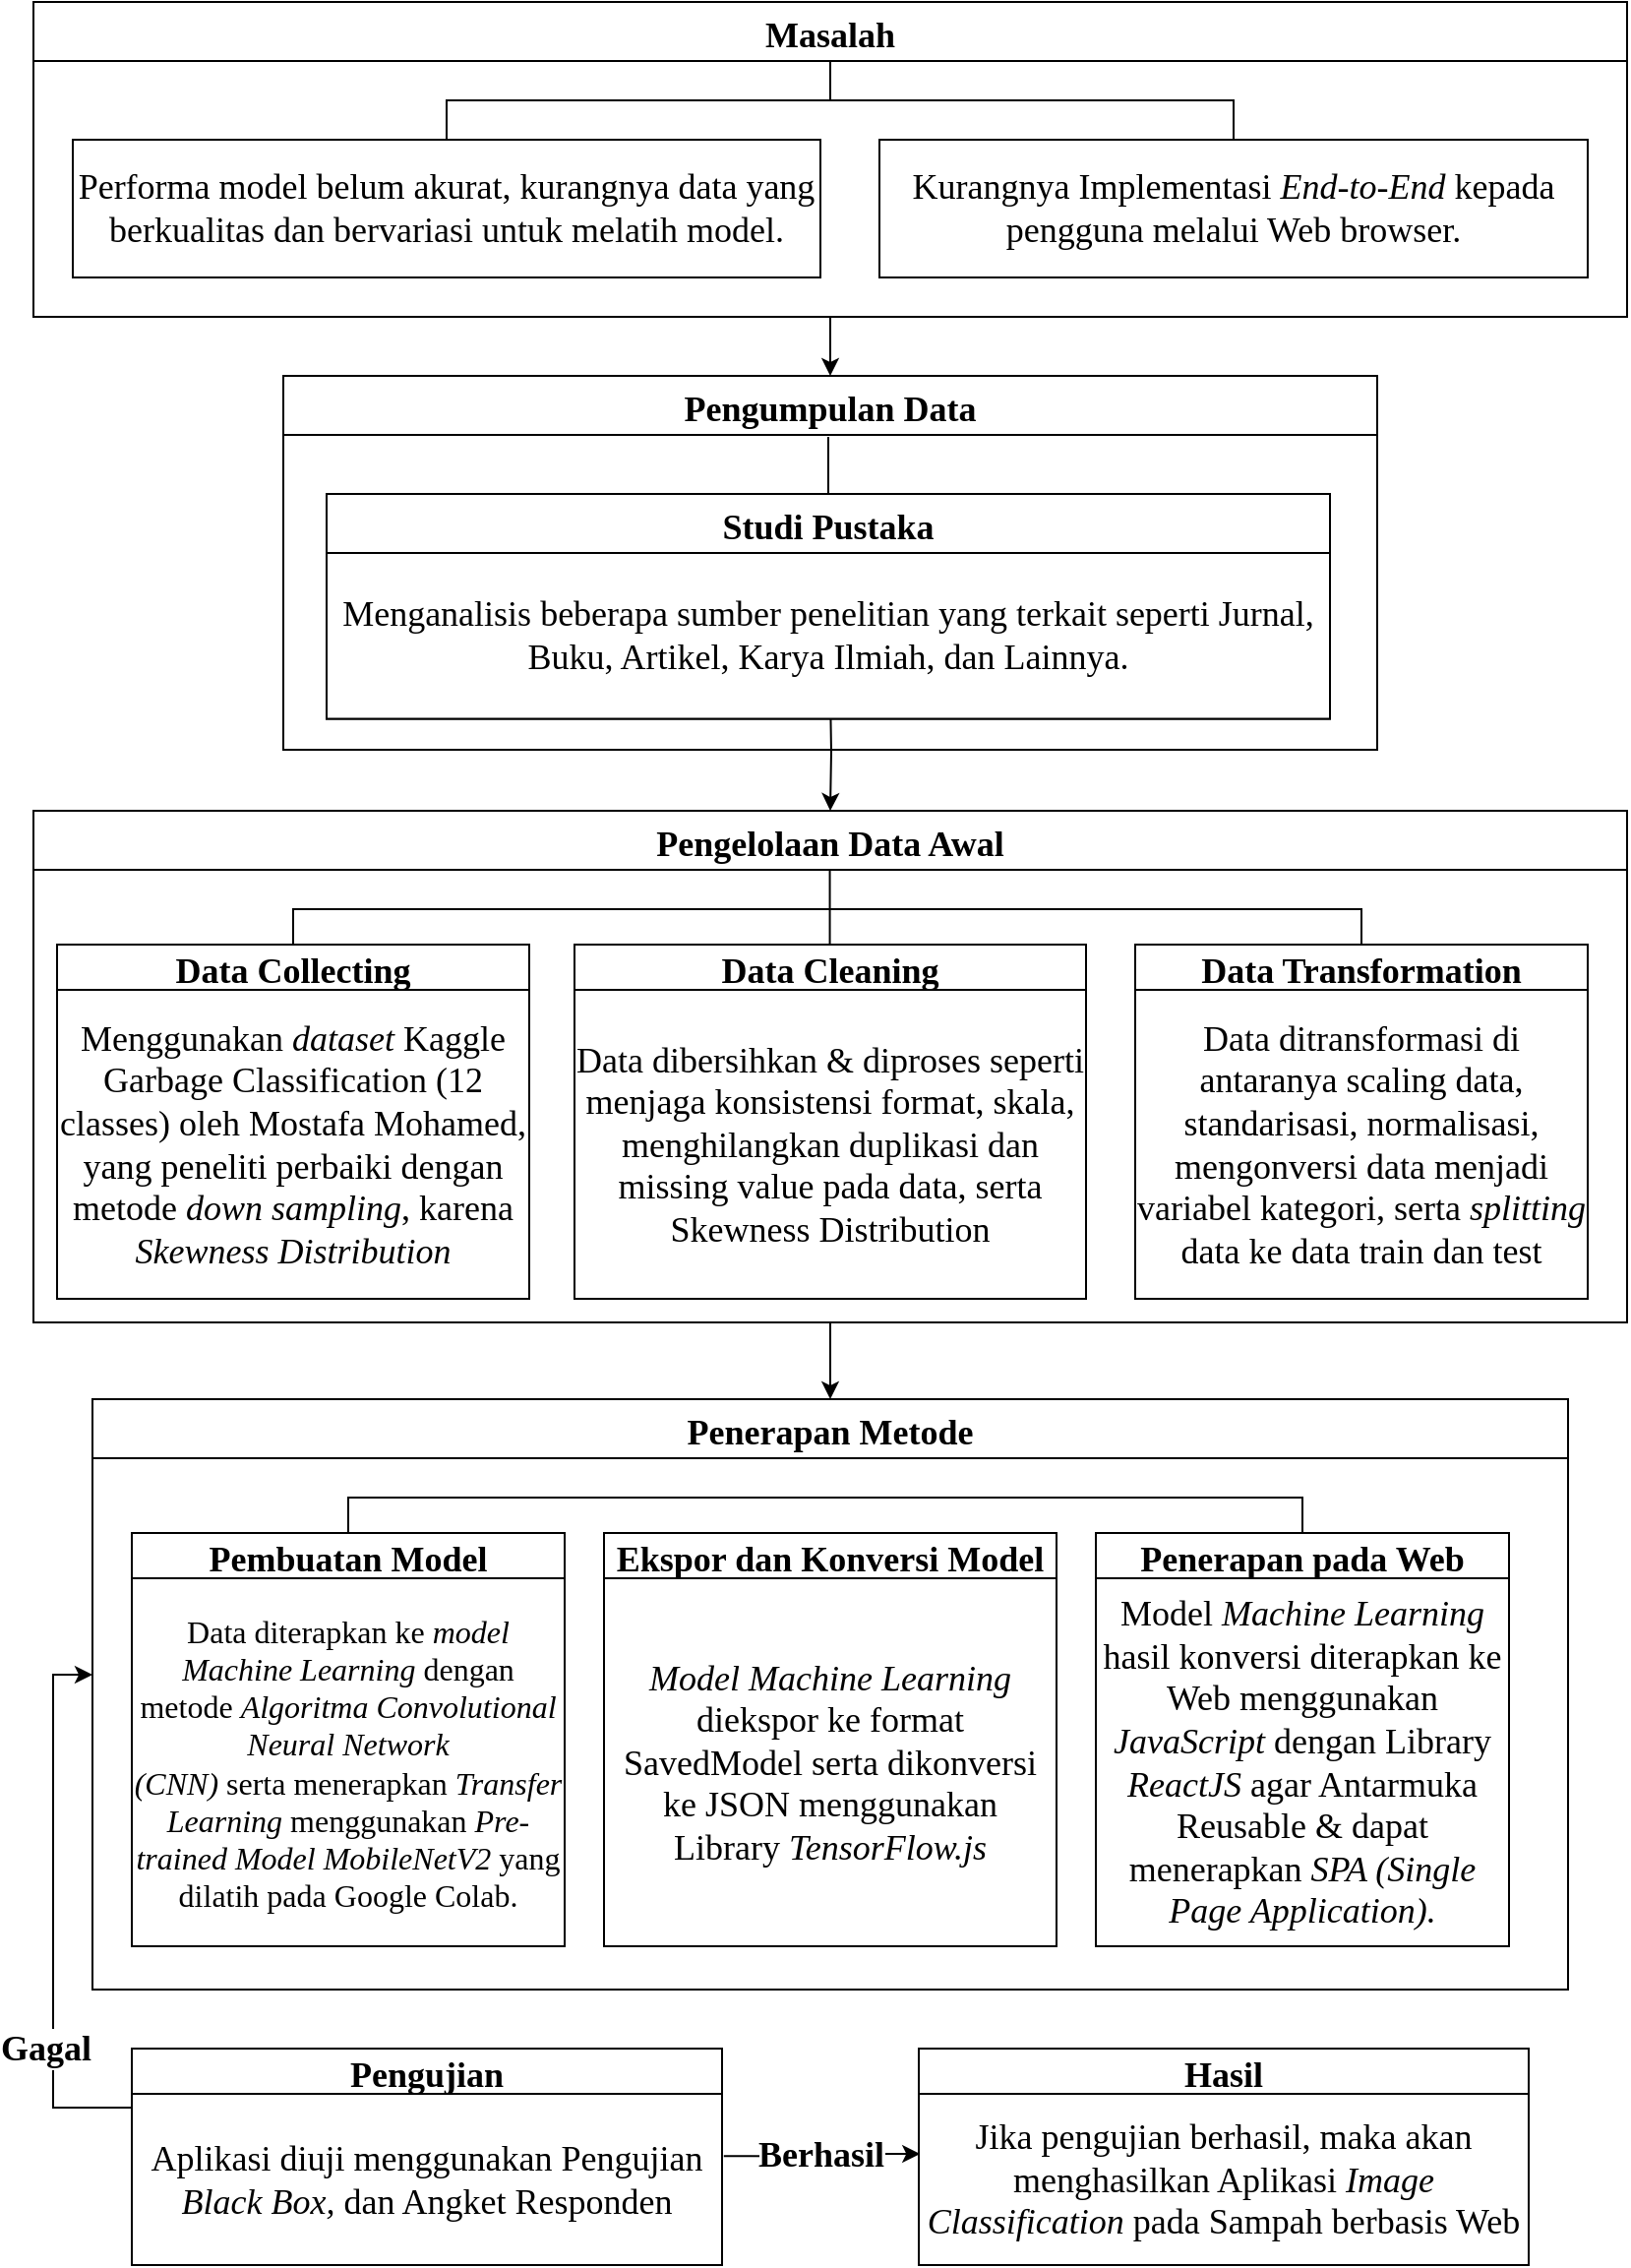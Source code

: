 <mxfile version="20.2.3" type="github">
  <diagram id="ftpVaE4ZrUkqRL97NRIl" name="Page-1">
    <mxGraphModel dx="2565" dy="4458" grid="1" gridSize="10" guides="1" tooltips="1" connect="1" arrows="1" fold="1" page="1" pageScale="1" pageWidth="827" pageHeight="1169" math="0" shadow="0">
      <root>
        <mxCell id="0" />
        <mxCell id="1" parent="0" />
        <mxCell id="FPoC3J4e7JrbTw-nTRbA-78" style="edgeStyle=orthogonalEdgeStyle;rounded=0;orthogonalLoop=1;jettySize=auto;html=1;exitX=0.5;exitY=1;exitDx=0;exitDy=0;entryX=0.5;entryY=0;entryDx=0;entryDy=0;fontFamily=Helvetica;fontSize=12;" parent="1" source="FPoC3J4e7JrbTw-nTRbA-2" target="FPoC3J4e7JrbTw-nTRbA-18" edge="1">
          <mxGeometry relative="1" as="geometry" />
        </mxCell>
        <mxCell id="FPoC3J4e7JrbTw-nTRbA-2" value="Masalah" style="swimlane;fontSize=18;startSize=30;fontFamily=Times New Roman;" parent="1" vertex="1">
          <mxGeometry x="10" y="-3500" width="810" height="160" as="geometry" />
        </mxCell>
        <mxCell id="FPoC3J4e7JrbTw-nTRbA-6" value="&lt;span style=&quot;font-size: 18px;&quot;&gt;Performa model belum akurat, kurangnya data yang berkualitas dan bervariasi untuk melatih model.&lt;/span&gt;" style="rounded=0;whiteSpace=wrap;html=1;fontFamily=Times New Roman;fontSize=18;" parent="FPoC3J4e7JrbTw-nTRbA-2" vertex="1">
          <mxGeometry x="20" y="70" width="380" height="70" as="geometry" />
        </mxCell>
        <mxCell id="FPoC3J4e7JrbTw-nTRbA-73" value="" style="endArrow=none;html=1;rounded=0;fontFamily=Helvetica;fontSize=12;exitX=0.5;exitY=0;exitDx=0;exitDy=0;" parent="FPoC3J4e7JrbTw-nTRbA-2" edge="1" source="FPoC3J4e7JrbTw-nTRbA-6">
          <mxGeometry width="50" height="50" relative="1" as="geometry">
            <mxPoint x="125" y="70" as="sourcePoint" />
            <mxPoint x="405" y="30" as="targetPoint" />
            <Array as="points">
              <mxPoint x="210" y="50" />
              <mxPoint x="405" y="50" />
            </Array>
          </mxGeometry>
        </mxCell>
        <mxCell id="Plyw5mVZVksHr3dbfB8L-2" value="&lt;span style=&quot;font-size: 18px;&quot;&gt;Kurangnya Implementasi &lt;i style=&quot;font-size: 18px;&quot;&gt;End-to-End&lt;/i&gt; kepada pengguna melalui Web browser.&lt;/span&gt;" style="rounded=0;whiteSpace=wrap;html=1;fontSize=18;fontFamily=Times New Roman;" vertex="1" parent="FPoC3J4e7JrbTw-nTRbA-2">
          <mxGeometry x="430" y="70" width="360" height="70" as="geometry" />
        </mxCell>
        <mxCell id="FPoC3J4e7JrbTw-nTRbA-54" style="edgeStyle=orthogonalEdgeStyle;rounded=0;orthogonalLoop=1;jettySize=auto;html=1;exitX=0.5;exitY=1;exitDx=0;exitDy=0;fontFamily=Helvetica;fontSize=12;" parent="1" target="FPoC3J4e7JrbTw-nTRbA-55" edge="1">
          <mxGeometry relative="1" as="geometry">
            <mxPoint x="414.842" y="-2930" as="targetPoint" />
            <mxPoint x="415" y="-3150" as="sourcePoint" />
          </mxGeometry>
        </mxCell>
        <mxCell id="FPoC3J4e7JrbTw-nTRbA-18" value="Pengumpulan Data" style="swimlane;fontSize=18;startSize=30;fontFamily=Times New Roman;" parent="1" vertex="1">
          <mxGeometry x="137" y="-3310" width="556" height="190" as="geometry" />
        </mxCell>
        <mxCell id="FPoC3J4e7JrbTw-nTRbA-53" value="" style="group" parent="FPoC3J4e7JrbTw-nTRbA-18" vertex="1" connectable="0">
          <mxGeometry x="24" y="31" width="510" height="219" as="geometry" />
        </mxCell>
        <mxCell id="FPoC3J4e7JrbTw-nTRbA-35" value="Studi Pustaka" style="swimlane;fontSize=18;fontFamily=Times New Roman;startSize=30;" parent="FPoC3J4e7JrbTw-nTRbA-53" vertex="1">
          <mxGeometry x="-2" y="29" width="510" height="114.26" as="geometry" />
        </mxCell>
        <mxCell id="FPoC3J4e7JrbTw-nTRbA-41" value="&lt;font style=&quot;font-size: 18px;&quot;&gt;Menganalisis beberapa sumber penelitian yang terkait seperti Jurnal, Buku, Artikel, Karya Ilmiah, dan Lainnya.&lt;/font&gt;" style="rounded=0;whiteSpace=wrap;html=1;fontFamily=Times New Roman;fontSize=12;" parent="FPoC3J4e7JrbTw-nTRbA-35" vertex="1">
          <mxGeometry y="30" width="510" height="84.26" as="geometry" />
        </mxCell>
        <mxCell id="FPoC3J4e7JrbTw-nTRbA-50" value="" style="endArrow=none;html=1;rounded=0;fontFamily=Helvetica;fontSize=12;" parent="FPoC3J4e7JrbTw-nTRbA-53" edge="1">
          <mxGeometry width="50" height="50" relative="1" as="geometry">
            <mxPoint x="253" y="28.565" as="sourcePoint" />
            <mxPoint x="253" as="targetPoint" />
          </mxGeometry>
        </mxCell>
        <mxCell id="U5f-m4eWwpbkQe5mS7gN-12" style="edgeStyle=orthogonalEdgeStyle;rounded=0;orthogonalLoop=1;jettySize=auto;html=1;exitX=0.5;exitY=1;exitDx=0;exitDy=0;entryX=0.5;entryY=0;entryDx=0;entryDy=0;fontSize=10;" parent="1" source="FPoC3J4e7JrbTw-nTRbA-55" target="U5f-m4eWwpbkQe5mS7gN-1" edge="1">
          <mxGeometry relative="1" as="geometry" />
        </mxCell>
        <mxCell id="FPoC3J4e7JrbTw-nTRbA-55" value="Pengelolaan Data Awal" style="swimlane;fontFamily=Times New Roman;fontSize=18;startSize=30;" parent="1" vertex="1">
          <mxGeometry x="10" y="-3089" width="810" height="260" as="geometry" />
        </mxCell>
        <mxCell id="FPoC3J4e7JrbTw-nTRbA-57" value="Data Collecting" style="swimlane;fontFamily=Times New Roman;fontSize=18;" parent="FPoC3J4e7JrbTw-nTRbA-55" vertex="1">
          <mxGeometry x="12" y="68" width="240" height="180" as="geometry" />
        </mxCell>
        <mxCell id="Pu13_7xQ0A8VnXWu68sf-4" value="&lt;font style=&quot;font-size: 18px;&quot;&gt;&lt;span style=&quot;background-color: initial; font-size: 18px;&quot;&gt;Menggunakan &lt;i style=&quot;font-size: 18px;&quot;&gt;dataset &lt;/i&gt;Kaggle Garbage Classification (12 classes) oleh Mostafa Mohamed, yang peneliti perbaiki dengan metode &lt;i style=&quot;font-size: 18px;&quot;&gt;down sampling&lt;/i&gt;, karena &lt;i style=&quot;font-size: 18px;&quot;&gt;Skewness Distribution&lt;/i&gt;&lt;br style=&quot;font-size: 18px;&quot;&gt;&lt;/span&gt;&lt;/font&gt;" style="rounded=0;whiteSpace=wrap;html=1;fontFamily=Times New Roman;fontSize=18;" parent="FPoC3J4e7JrbTw-nTRbA-57" vertex="1">
          <mxGeometry y="23" width="240" height="157" as="geometry" />
        </mxCell>
        <mxCell id="FPoC3J4e7JrbTw-nTRbA-59" value="Data Cleaning" style="swimlane;fontFamily=Times New Roman;fontSize=18;" parent="FPoC3J4e7JrbTw-nTRbA-55" vertex="1">
          <mxGeometry x="275" y="68" width="260" height="180" as="geometry" />
        </mxCell>
        <mxCell id="Pu13_7xQ0A8VnXWu68sf-6" value="&lt;font face=&quot;Times New Roman&quot; style=&quot;font-size: 18px;&quot;&gt;Data dibersihkan &amp;amp; diproses seperti menjaga konsistensi format, skala, menghilangkan duplikasi dan missing value pada data, serta Skewness Distribution&lt;/font&gt;" style="rounded=0;whiteSpace=wrap;html=1;fontFamily=Helvetica;fontSize=12;" parent="FPoC3J4e7JrbTw-nTRbA-59" vertex="1">
          <mxGeometry y="23" width="260" height="157" as="geometry" />
        </mxCell>
        <mxCell id="Pu13_7xQ0A8VnXWu68sf-10" value="" style="endArrow=none;html=1;rounded=0;fontSize=10;entryX=0.5;entryY=0;entryDx=0;entryDy=0;exitX=0.5;exitY=0;exitDx=0;exitDy=0;" parent="FPoC3J4e7JrbTw-nTRbA-55" target="FPoC3J4e7JrbTw-nTRbA-60" edge="1" source="FPoC3J4e7JrbTw-nTRbA-57">
          <mxGeometry width="50" height="50" relative="1" as="geometry">
            <mxPoint x="83" y="68" as="sourcePoint" />
            <mxPoint x="263" y="50" as="targetPoint" />
            <Array as="points">
              <mxPoint x="132" y="50" />
              <mxPoint x="273" y="50" />
              <mxPoint x="675" y="50" />
            </Array>
          </mxGeometry>
        </mxCell>
        <mxCell id="FPoC3J4e7JrbTw-nTRbA-60" value="Data Transformation" style="swimlane;fontFamily=Times New Roman;fontSize=18;" parent="FPoC3J4e7JrbTw-nTRbA-55" vertex="1">
          <mxGeometry x="560" y="68" width="230" height="180" as="geometry" />
        </mxCell>
        <mxCell id="Pu13_7xQ0A8VnXWu68sf-9" value="&lt;font style=&quot;font-size: 18px;&quot;&gt;Data ditransformasi di antaranya scaling data, standarisasi, normalisasi, mengonversi data menjadi variabel kategori, serta &lt;i style=&quot;font-size: 18px;&quot;&gt;splitting&lt;/i&gt; data ke data train dan test&lt;/font&gt;" style="rounded=0;whiteSpace=wrap;html=1;fontFamily=Times New Roman;fontSize=18;" parent="FPoC3J4e7JrbTw-nTRbA-60" vertex="1">
          <mxGeometry y="23" width="230" height="157" as="geometry" />
        </mxCell>
        <mxCell id="Plyw5mVZVksHr3dbfB8L-9" value="" style="endArrow=none;html=1;rounded=0;fontSize=10;exitX=0.5;exitY=0;exitDx=0;exitDy=0;" edge="1" parent="FPoC3J4e7JrbTw-nTRbA-55">
          <mxGeometry width="50" height="50" relative="1" as="geometry">
            <mxPoint x="404.78" y="68" as="sourcePoint" />
            <mxPoint x="404.78" y="30" as="targetPoint" />
          </mxGeometry>
        </mxCell>
        <mxCell id="Pu13_7xQ0A8VnXWu68sf-33" style="edgeStyle=orthogonalEdgeStyle;rounded=0;orthogonalLoop=1;jettySize=auto;html=1;fontSize=12;" parent="1" source="Pu13_7xQ0A8VnXWu68sf-31" edge="1">
          <mxGeometry relative="1" as="geometry">
            <Array as="points">
              <mxPoint x="20" y="-2430" />
              <mxPoint x="20" y="-2650" />
            </Array>
            <mxPoint x="40" y="-2650" as="targetPoint" />
          </mxGeometry>
        </mxCell>
        <mxCell id="Pu13_7xQ0A8VnXWu68sf-35" value="&lt;b style=&quot;font-size: 18px;&quot;&gt;Gagal&lt;/b&gt;" style="edgeLabel;html=1;align=center;verticalAlign=middle;resizable=0;points=[];fontSize=18;fontFamily=Times New Roman;" parent="Pu13_7xQ0A8VnXWu68sf-33" vertex="1" connectable="0">
          <mxGeometry x="-0.425" y="4" relative="1" as="geometry">
            <mxPoint y="10" as="offset" />
          </mxGeometry>
        </mxCell>
        <mxCell id="Pu13_7xQ0A8VnXWu68sf-41" value="&lt;b style=&quot;font-size: 18px;&quot;&gt;Berhasil&lt;/b&gt;" style="edgeStyle=orthogonalEdgeStyle;rounded=0;orthogonalLoop=1;jettySize=auto;html=1;entryX=0.002;entryY=0.351;entryDx=0;entryDy=0;fontSize=18;entryPerimeter=0;fontFamily=Times New Roman;exitX=1.003;exitY=0.364;exitDx=0;exitDy=0;exitPerimeter=0;" parent="1" target="Pu13_7xQ0A8VnXWu68sf-40" edge="1" source="Pu13_7xQ0A8VnXWu68sf-32">
          <mxGeometry relative="1" as="geometry">
            <mxPoint x="380" y="-2406" as="sourcePoint" />
          </mxGeometry>
        </mxCell>
        <mxCell id="Pu13_7xQ0A8VnXWu68sf-31" value="Pengujian" style="swimlane;fontFamily=Times New Roman;fontSize=18;" parent="1" vertex="1">
          <mxGeometry x="60" y="-2460" width="300" height="110" as="geometry" />
        </mxCell>
        <mxCell id="Pu13_7xQ0A8VnXWu68sf-32" value="&lt;font face=&quot;Times New Roman&quot; style=&quot;font-size: 18px;&quot;&gt;Aplikasi diuji menggunakan Pengujian &lt;i&gt;Black Box, &lt;/i&gt;dan Angket Responden&lt;/font&gt;" style="rounded=0;whiteSpace=wrap;html=1;fontFamily=Helvetica;fontSize=12;" parent="Pu13_7xQ0A8VnXWu68sf-31" vertex="1">
          <mxGeometry y="23" width="300" height="87" as="geometry" />
        </mxCell>
        <mxCell id="Pu13_7xQ0A8VnXWu68sf-39" value="Hasil" style="swimlane;fontFamily=Times New Roman;fontSize=18;startSize=23;" parent="1" vertex="1">
          <mxGeometry x="460" y="-2460" width="310" height="110" as="geometry" />
        </mxCell>
        <mxCell id="Pu13_7xQ0A8VnXWu68sf-40" value="&lt;font style=&quot;font-size: 18px;&quot; face=&quot;Times New Roman&quot;&gt;Jika pengujian berhasil, maka akan menghasilkan Aplikasi &lt;i&gt;Image Classification&lt;/i&gt; pada Sampah berbasis Web&lt;/font&gt;" style="rounded=0;whiteSpace=wrap;html=1;fontFamily=Helvetica;fontSize=12;" parent="Pu13_7xQ0A8VnXWu68sf-39" vertex="1">
          <mxGeometry y="23" width="310" height="87" as="geometry" />
        </mxCell>
        <mxCell id="U5f-m4eWwpbkQe5mS7gN-1" value="Penerapan Metode" style="swimlane;fontFamily=Times New Roman;fontSize=18;startSize=30;" parent="1" vertex="1">
          <mxGeometry x="40" y="-2790" width="750" height="300" as="geometry" />
        </mxCell>
        <mxCell id="U5f-m4eWwpbkQe5mS7gN-2" value="Pembuatan Model" style="swimlane;fontFamily=Times New Roman;fontSize=18;" parent="U5f-m4eWwpbkQe5mS7gN-1" vertex="1">
          <mxGeometry x="20" y="68" width="220" height="202" as="geometry" />
        </mxCell>
        <mxCell id="U5f-m4eWwpbkQe5mS7gN-3" value="&lt;font face=&quot;Times New Roman&quot; style=&quot;font-size: 16px;&quot;&gt;Data diterapkan ke &lt;i&gt;model Machine Learning&lt;/i&gt;&amp;nbsp;dengan metode &lt;i&gt;Algoritma&amp;nbsp;Convolutional Neural Network (CNN)&amp;nbsp;&lt;/i&gt;serta&amp;nbsp;menerapkan &lt;i&gt;Transfer Learning &lt;/i&gt;menggunakan &lt;i&gt;Pre-trained Model&amp;nbsp;MobileNetV2&lt;/i&gt;&amp;nbsp;yang dilatih pada Google Colab.&lt;/font&gt;" style="rounded=0;whiteSpace=wrap;html=1;fontFamily=Helvetica;fontSize=12;" parent="U5f-m4eWwpbkQe5mS7gN-2" vertex="1">
          <mxGeometry y="23" width="220" height="187" as="geometry" />
        </mxCell>
        <mxCell id="U5f-m4eWwpbkQe5mS7gN-4" value="Ekspor dan Konversi Model" style="swimlane;fontFamily=Times New Roman;fontSize=18;" parent="U5f-m4eWwpbkQe5mS7gN-1" vertex="1">
          <mxGeometry x="260" y="68" width="230" height="210" as="geometry" />
        </mxCell>
        <mxCell id="U5f-m4eWwpbkQe5mS7gN-5" value="&lt;font face=&quot;Times New Roman&quot; style=&quot;font-size: 18px;&quot;&gt;&lt;i&gt;Model Machine Learning &lt;/i&gt;diekspor ke format SavedModel serta dikonversi ke JSON menggunakan Library &lt;i&gt;TensorFlow.js&lt;/i&gt;&lt;/font&gt;" style="rounded=0;whiteSpace=wrap;html=1;fontFamily=Helvetica;fontSize=12;" parent="U5f-m4eWwpbkQe5mS7gN-4" vertex="1">
          <mxGeometry y="23" width="230" height="187" as="geometry" />
        </mxCell>
        <mxCell id="U5f-m4eWwpbkQe5mS7gN-6" value="Penerapan pada Web" style="swimlane;fontFamily=Times New Roman;fontSize=18;" parent="U5f-m4eWwpbkQe5mS7gN-1" vertex="1">
          <mxGeometry x="510" y="68" width="210" height="210" as="geometry" />
        </mxCell>
        <mxCell id="U5f-m4eWwpbkQe5mS7gN-7" value="&lt;font face=&quot;Times New Roman&quot; style=&quot;font-size: 18px;&quot;&gt;Model &lt;i&gt;Machine Learning &lt;/i&gt;hasil konversi diterapkan ke Web menggunakan &lt;i&gt;JavaScript&lt;/i&gt; dengan Library &lt;i&gt;ReactJS&lt;/i&gt; agar Antarmuka Reusable &amp;amp; dapat menerapkan &lt;i&gt;SPA (Single Page Application).&lt;/i&gt;&lt;/font&gt;" style="rounded=0;whiteSpace=wrap;html=1;fontFamily=Helvetica;fontSize=12;" parent="U5f-m4eWwpbkQe5mS7gN-6" vertex="1">
          <mxGeometry y="23" width="210" height="187" as="geometry" />
        </mxCell>
        <mxCell id="U5f-m4eWwpbkQe5mS7gN-8" value="" style="endArrow=none;html=1;rounded=0;fontSize=10;entryX=0.5;entryY=0;entryDx=0;entryDy=0;exitX=0.5;exitY=0;exitDx=0;exitDy=0;" parent="U5f-m4eWwpbkQe5mS7gN-1" target="U5f-m4eWwpbkQe5mS7gN-6" edge="1" source="U5f-m4eWwpbkQe5mS7gN-2">
          <mxGeometry width="50" height="50" relative="1" as="geometry">
            <mxPoint x="83" y="68" as="sourcePoint" />
            <mxPoint x="263" y="50" as="targetPoint" />
            <Array as="points">
              <mxPoint x="130" y="50" />
              <mxPoint x="273" y="50" />
              <mxPoint x="615" y="50" />
            </Array>
          </mxGeometry>
        </mxCell>
        <mxCell id="Plyw5mVZVksHr3dbfB8L-4" value="" style="endArrow=none;html=1;rounded=0;fontFamily=Times New Roman;fontSize=16;" edge="1" parent="1">
          <mxGeometry width="50" height="50" relative="1" as="geometry">
            <mxPoint x="410" y="-3450" as="sourcePoint" />
            <mxPoint x="620" y="-3430" as="targetPoint" />
            <Array as="points">
              <mxPoint x="620" y="-3450" />
            </Array>
          </mxGeometry>
        </mxCell>
      </root>
    </mxGraphModel>
  </diagram>
</mxfile>
